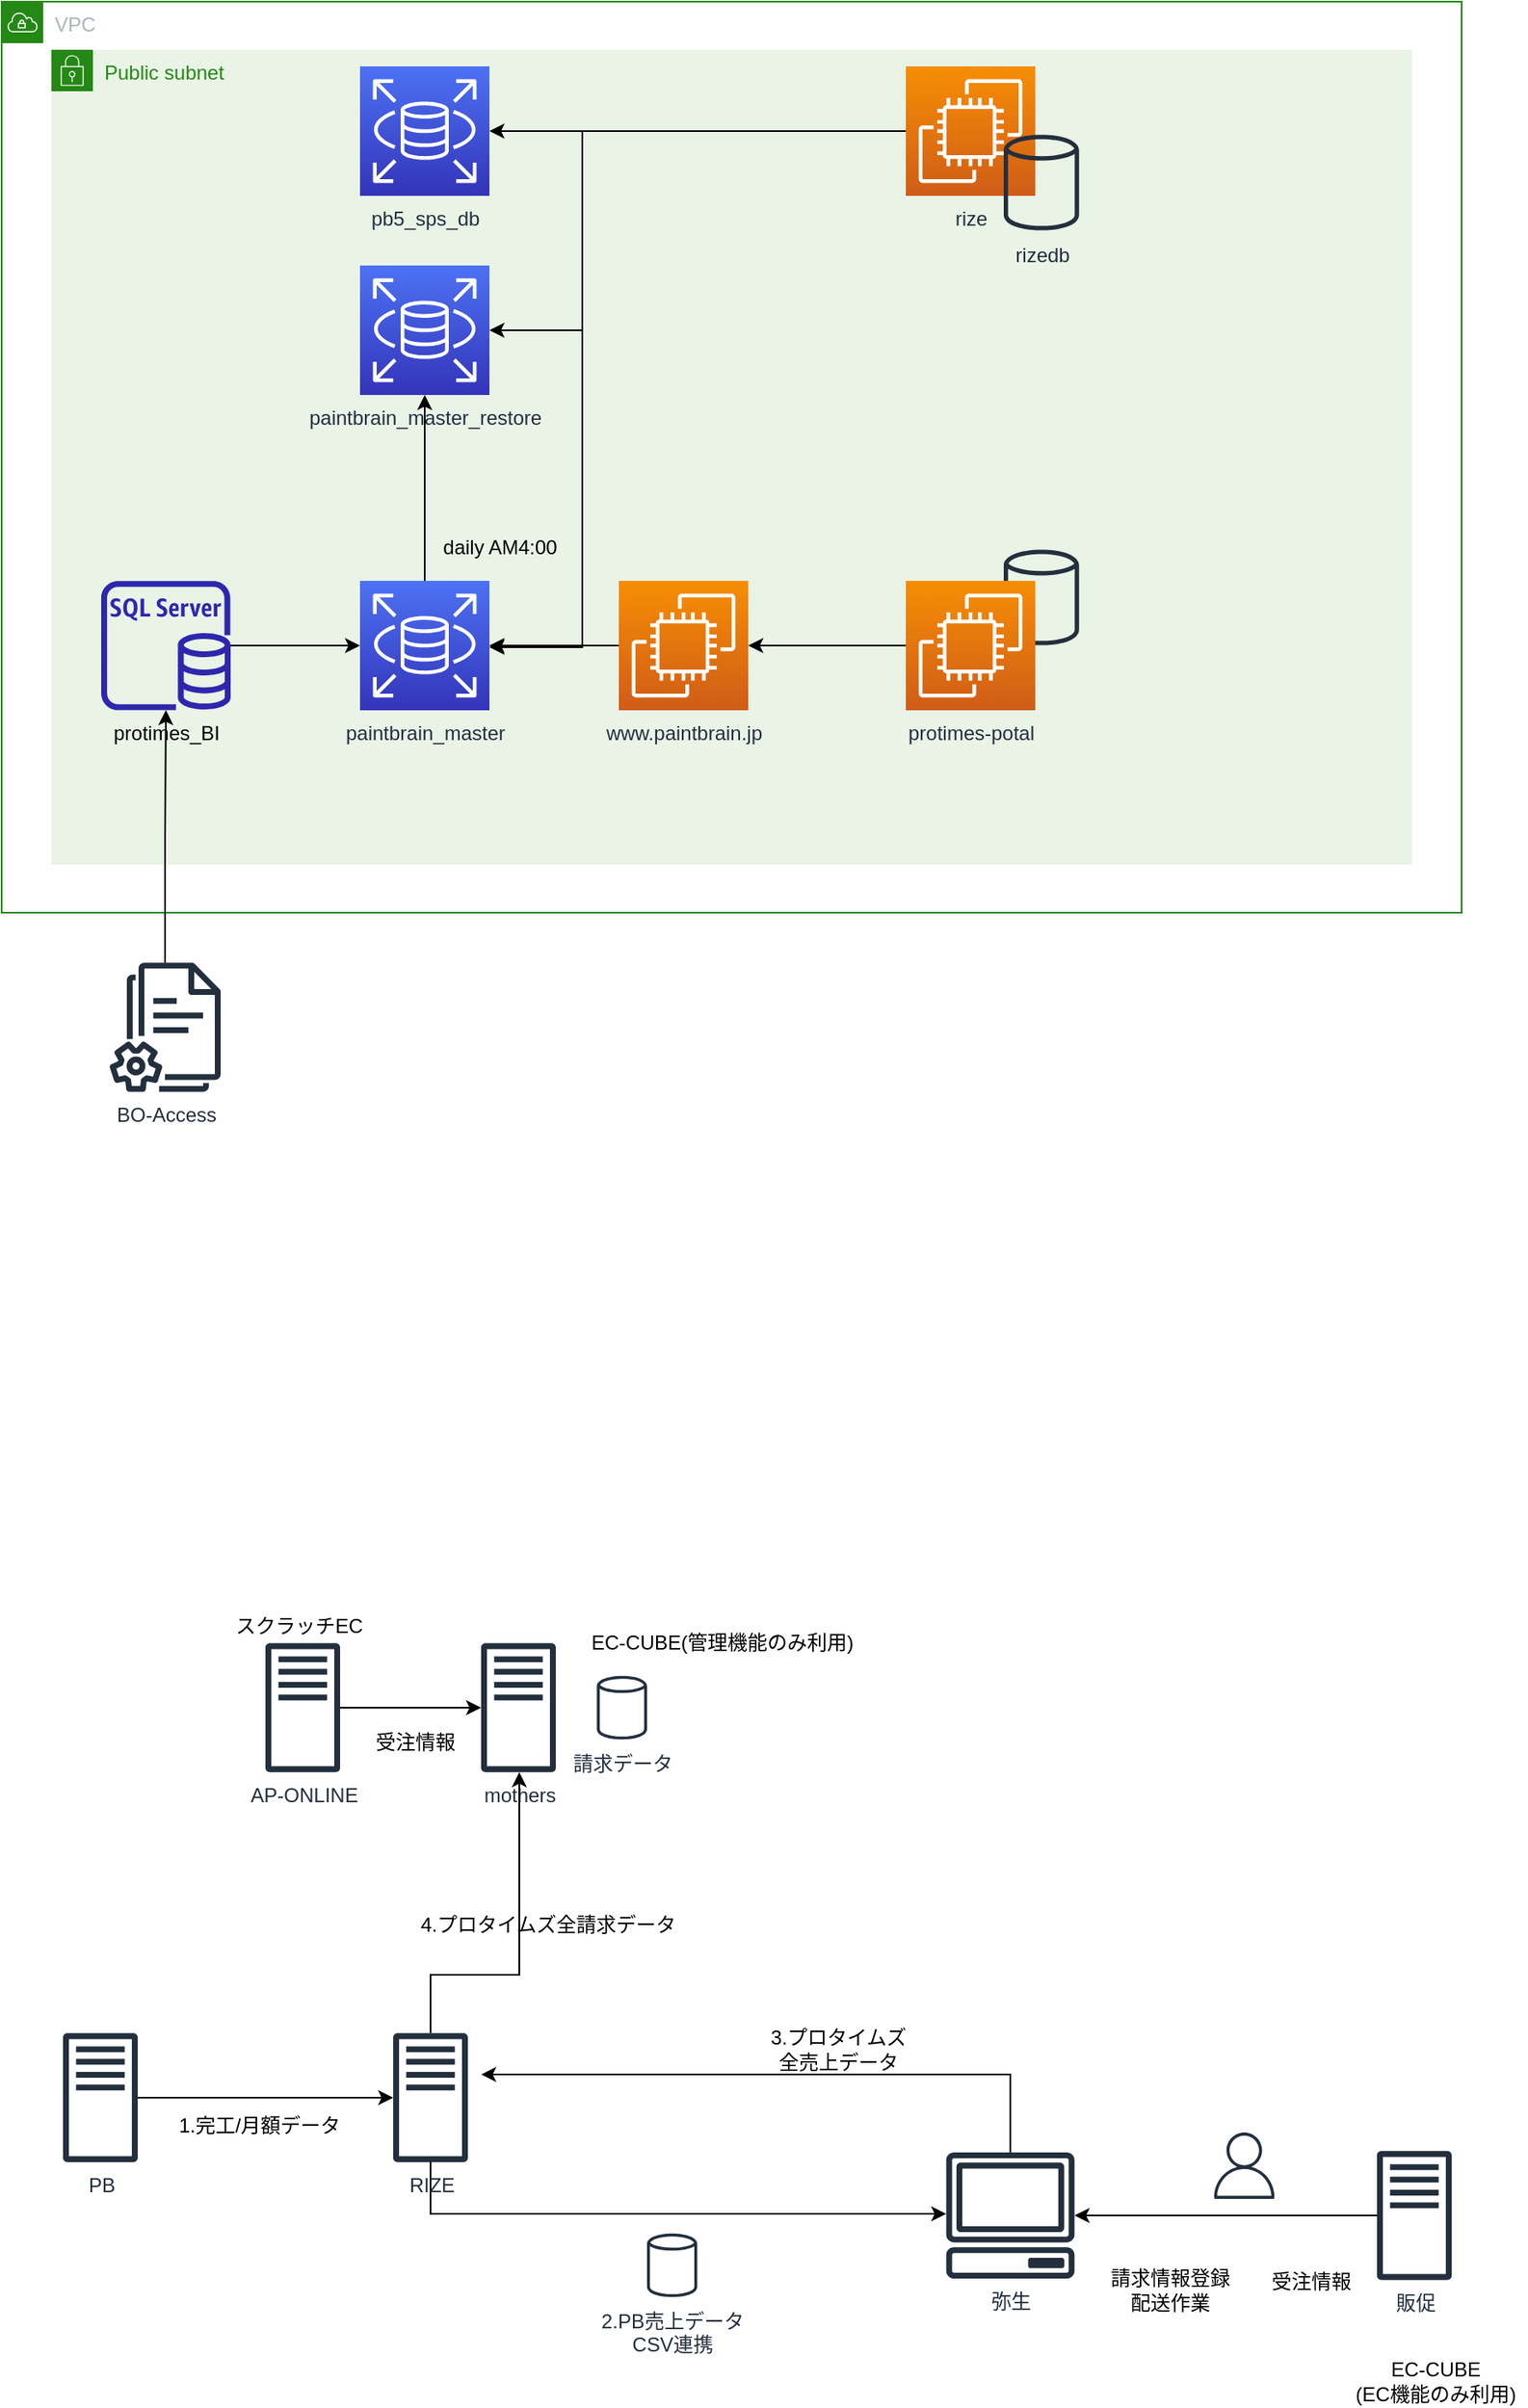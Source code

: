<mxfile version="19.0.0" type="github">
  <diagram id="X_uQk7BK54YbEMtX285s" name="Page-1">
    <mxGraphModel dx="1422" dy="762" grid="1" gridSize="10" guides="1" tooltips="1" connect="1" arrows="1" fold="1" page="1" pageScale="1" pageWidth="1169" pageHeight="1654" math="0" shadow="0">
      <root>
        <mxCell id="0" />
        <mxCell id="1" parent="0" />
        <mxCell id="W94mFD7Sm96_-OhgsIUf-4" value="VPC" style="points=[[0,0],[0.25,0],[0.5,0],[0.75,0],[1,0],[1,0.25],[1,0.5],[1,0.75],[1,1],[0.75,1],[0.5,1],[0.25,1],[0,1],[0,0.75],[0,0.5],[0,0.25]];outlineConnect=0;gradientColor=none;html=1;whiteSpace=wrap;fontSize=12;fontStyle=0;container=1;pointerEvents=0;collapsible=0;recursiveResize=0;shape=mxgraph.aws4.group;grIcon=mxgraph.aws4.group_vpc;strokeColor=#248814;fillColor=none;verticalAlign=top;align=left;spacingLeft=30;fontColor=#AAB7B8;dashed=0;" vertex="1" parent="1">
          <mxGeometry x="40" y="41" width="880" height="549" as="geometry" />
        </mxCell>
        <mxCell id="W94mFD7Sm96_-OhgsIUf-5" value="Public subnet" style="points=[[0,0],[0.25,0],[0.5,0],[0.75,0],[1,0],[1,0.25],[1,0.5],[1,0.75],[1,1],[0.75,1],[0.5,1],[0.25,1],[0,1],[0,0.75],[0,0.5],[0,0.25]];outlineConnect=0;gradientColor=none;html=1;whiteSpace=wrap;fontSize=12;fontStyle=0;container=1;pointerEvents=0;collapsible=0;recursiveResize=0;shape=mxgraph.aws4.group;grIcon=mxgraph.aws4.group_security_group;grStroke=0;strokeColor=#248814;fillColor=#E9F3E6;verticalAlign=top;align=left;spacingLeft=30;fontColor=#248814;dashed=0;" vertex="1" parent="W94mFD7Sm96_-OhgsIUf-4">
          <mxGeometry x="30" y="29" width="820" height="491" as="geometry" />
        </mxCell>
        <mxCell id="W94mFD7Sm96_-OhgsIUf-18" style="edgeStyle=orthogonalEdgeStyle;rounded=0;orthogonalLoop=1;jettySize=auto;html=1;exitX=0.5;exitY=0;exitDx=0;exitDy=0;exitPerimeter=0;" edge="1" parent="W94mFD7Sm96_-OhgsIUf-5" source="W94mFD7Sm96_-OhgsIUf-6" target="W94mFD7Sm96_-OhgsIUf-15">
          <mxGeometry relative="1" as="geometry" />
        </mxCell>
        <mxCell id="W94mFD7Sm96_-OhgsIUf-6" value="paintbrain_master" style="sketch=0;points=[[0,0,0],[0.25,0,0],[0.5,0,0],[0.75,0,0],[1,0,0],[0,1,0],[0.25,1,0],[0.5,1,0],[0.75,1,0],[1,1,0],[0,0.25,0],[0,0.5,0],[0,0.75,0],[1,0.25,0],[1,0.5,0],[1,0.75,0]];outlineConnect=0;fontColor=#232F3E;gradientColor=#4D72F3;gradientDirection=north;fillColor=#3334B9;strokeColor=#ffffff;dashed=0;verticalLabelPosition=bottom;verticalAlign=top;align=center;html=1;fontSize=12;fontStyle=0;aspect=fixed;shape=mxgraph.aws4.resourceIcon;resIcon=mxgraph.aws4.rds;" vertex="1" parent="W94mFD7Sm96_-OhgsIUf-5">
          <mxGeometry x="186" y="320" width="78" height="78" as="geometry" />
        </mxCell>
        <mxCell id="W94mFD7Sm96_-OhgsIUf-23" style="edgeStyle=orthogonalEdgeStyle;rounded=0;orthogonalLoop=1;jettySize=auto;html=1;exitX=0;exitY=0.5;exitDx=0;exitDy=0;exitPerimeter=0;" edge="1" parent="W94mFD7Sm96_-OhgsIUf-5" source="W94mFD7Sm96_-OhgsIUf-7" target="W94mFD7Sm96_-OhgsIUf-6">
          <mxGeometry relative="1" as="geometry" />
        </mxCell>
        <mxCell id="W94mFD7Sm96_-OhgsIUf-7" value="www.paintbrain.jp" style="sketch=0;points=[[0,0,0],[0.25,0,0],[0.5,0,0],[0.75,0,0],[1,0,0],[0,1,0],[0.25,1,0],[0.5,1,0],[0.75,1,0],[1,1,0],[0,0.25,0],[0,0.5,0],[0,0.75,0],[1,0.25,0],[1,0.5,0],[1,0.75,0]];outlineConnect=0;fontColor=#232F3E;gradientColor=#F78E04;gradientDirection=north;fillColor=#D05C17;strokeColor=#ffffff;dashed=0;verticalLabelPosition=bottom;verticalAlign=top;align=center;html=1;fontSize=12;fontStyle=0;aspect=fixed;shape=mxgraph.aws4.resourceIcon;resIcon=mxgraph.aws4.ec2;" vertex="1" parent="W94mFD7Sm96_-OhgsIUf-5">
          <mxGeometry x="342" y="320" width="78" height="78" as="geometry" />
        </mxCell>
        <mxCell id="W94mFD7Sm96_-OhgsIUf-26" style="edgeStyle=orthogonalEdgeStyle;rounded=0;orthogonalLoop=1;jettySize=auto;html=1;exitX=0;exitY=0.5;exitDx=0;exitDy=0;exitPerimeter=0;entryX=1;entryY=0.5;entryDx=0;entryDy=0;entryPerimeter=0;" edge="1" parent="W94mFD7Sm96_-OhgsIUf-5" source="W94mFD7Sm96_-OhgsIUf-12" target="W94mFD7Sm96_-OhgsIUf-14">
          <mxGeometry relative="1" as="geometry" />
        </mxCell>
        <mxCell id="W94mFD7Sm96_-OhgsIUf-27" style="edgeStyle=orthogonalEdgeStyle;rounded=0;orthogonalLoop=1;jettySize=auto;html=1;exitX=0;exitY=0.5;exitDx=0;exitDy=0;exitPerimeter=0;entryX=1;entryY=0.5;entryDx=0;entryDy=0;entryPerimeter=0;" edge="1" parent="W94mFD7Sm96_-OhgsIUf-5" source="W94mFD7Sm96_-OhgsIUf-12" target="W94mFD7Sm96_-OhgsIUf-15">
          <mxGeometry relative="1" as="geometry">
            <Array as="points">
              <mxPoint x="320" y="49" />
              <mxPoint x="320" y="169" />
            </Array>
          </mxGeometry>
        </mxCell>
        <mxCell id="W94mFD7Sm96_-OhgsIUf-12" value="rize" style="sketch=0;points=[[0,0,0],[0.25,0,0],[0.5,0,0],[0.75,0,0],[1,0,0],[0,1,0],[0.25,1,0],[0.5,1,0],[0.75,1,0],[1,1,0],[0,0.25,0],[0,0.5,0],[0,0.75,0],[1,0.25,0],[1,0.5,0],[1,0.75,0]];outlineConnect=0;fontColor=#232F3E;gradientColor=#F78E04;gradientDirection=north;fillColor=#D05C17;strokeColor=#ffffff;dashed=0;verticalLabelPosition=bottom;verticalAlign=top;align=center;html=1;fontSize=12;fontStyle=0;aspect=fixed;shape=mxgraph.aws4.resourceIcon;resIcon=mxgraph.aws4.ec2;" vertex="1" parent="W94mFD7Sm96_-OhgsIUf-5">
          <mxGeometry x="515" y="10" width="78" height="78" as="geometry" />
        </mxCell>
        <mxCell id="W94mFD7Sm96_-OhgsIUf-13" value="rizedb" style="sketch=0;outlineConnect=0;fontColor=#232F3E;gradientColor=none;fillColor=#232F3D;strokeColor=none;dashed=0;verticalLabelPosition=bottom;verticalAlign=top;align=center;html=1;fontSize=12;fontStyle=0;aspect=fixed;pointerEvents=1;shape=mxgraph.aws4.generic_database;" vertex="1" parent="W94mFD7Sm96_-OhgsIUf-5">
          <mxGeometry x="574" y="50" width="45.39" height="60" as="geometry" />
        </mxCell>
        <mxCell id="W94mFD7Sm96_-OhgsIUf-14" value="pb5_sps_db" style="sketch=0;points=[[0,0,0],[0.25,0,0],[0.5,0,0],[0.75,0,0],[1,0,0],[0,1,0],[0.25,1,0],[0.5,1,0],[0.75,1,0],[1,1,0],[0,0.25,0],[0,0.5,0],[0,0.75,0],[1,0.25,0],[1,0.5,0],[1,0.75,0]];outlineConnect=0;fontColor=#232F3E;gradientColor=#4D72F3;gradientDirection=north;fillColor=#3334B9;strokeColor=#ffffff;dashed=0;verticalLabelPosition=bottom;verticalAlign=top;align=center;html=1;fontSize=12;fontStyle=0;aspect=fixed;shape=mxgraph.aws4.resourceIcon;resIcon=mxgraph.aws4.rds;" vertex="1" parent="W94mFD7Sm96_-OhgsIUf-5">
          <mxGeometry x="186" y="10" width="78" height="78" as="geometry" />
        </mxCell>
        <mxCell id="W94mFD7Sm96_-OhgsIUf-15" value="paintbrain_master_restore" style="sketch=0;points=[[0,0,0],[0.25,0,0],[0.5,0,0],[0.75,0,0],[1,0,0],[0,1,0],[0.25,1,0],[0.5,1,0],[0.75,1,0],[1,1,0],[0,0.25,0],[0,0.5,0],[0,0.75,0],[1,0.25,0],[1,0.5,0],[1,0.75,0]];outlineConnect=0;fontColor=#232F3E;gradientColor=#4D72F3;gradientDirection=north;fillColor=#3334B9;strokeColor=#ffffff;dashed=0;verticalLabelPosition=bottom;verticalAlign=top;align=center;html=1;fontSize=12;fontStyle=0;aspect=fixed;shape=mxgraph.aws4.resourceIcon;resIcon=mxgraph.aws4.rds;" vertex="1" parent="W94mFD7Sm96_-OhgsIUf-5">
          <mxGeometry x="186" y="130" width="78" height="78" as="geometry" />
        </mxCell>
        <mxCell id="W94mFD7Sm96_-OhgsIUf-11" value="" style="sketch=0;outlineConnect=0;fontColor=#232F3E;gradientColor=none;fillColor=#232F3D;strokeColor=none;dashed=0;verticalLabelPosition=bottom;verticalAlign=top;align=center;html=1;fontSize=12;fontStyle=0;aspect=fixed;pointerEvents=1;shape=mxgraph.aws4.generic_database;" vertex="1" parent="W94mFD7Sm96_-OhgsIUf-5">
          <mxGeometry x="574.01" y="300" width="45.38" height="60" as="geometry" />
        </mxCell>
        <mxCell id="W94mFD7Sm96_-OhgsIUf-22" style="edgeStyle=orthogonalEdgeStyle;rounded=0;orthogonalLoop=1;jettySize=auto;html=1;exitX=0;exitY=0.5;exitDx=0;exitDy=0;exitPerimeter=0;entryX=1;entryY=0.5;entryDx=0;entryDy=0;entryPerimeter=0;" edge="1" parent="W94mFD7Sm96_-OhgsIUf-5" source="W94mFD7Sm96_-OhgsIUf-10" target="W94mFD7Sm96_-OhgsIUf-7">
          <mxGeometry relative="1" as="geometry" />
        </mxCell>
        <mxCell id="W94mFD7Sm96_-OhgsIUf-10" value="protimes-potal" style="sketch=0;points=[[0,0,0],[0.25,0,0],[0.5,0,0],[0.75,0,0],[1,0,0],[0,1,0],[0.25,1,0],[0.5,1,0],[0.75,1,0],[1,1,0],[0,0.25,0],[0,0.5,0],[0,0.75,0],[1,0.25,0],[1,0.5,0],[1,0.75,0]];outlineConnect=0;fontColor=#232F3E;gradientColor=#F78E04;gradientDirection=north;fillColor=#D05C17;strokeColor=#ffffff;dashed=0;verticalLabelPosition=bottom;verticalAlign=top;align=center;html=1;fontSize=12;fontStyle=0;aspect=fixed;shape=mxgraph.aws4.resourceIcon;resIcon=mxgraph.aws4.ec2;" vertex="1" parent="W94mFD7Sm96_-OhgsIUf-5">
          <mxGeometry x="515" y="320" width="78" height="78" as="geometry" />
        </mxCell>
        <mxCell id="W94mFD7Sm96_-OhgsIUf-19" value="daily AM4:00" style="text;html=1;align=center;verticalAlign=middle;resizable=0;points=[];autosize=1;strokeColor=none;fillColor=none;" vertex="1" parent="W94mFD7Sm96_-OhgsIUf-5">
          <mxGeometry x="230" y="290" width="80" height="20" as="geometry" />
        </mxCell>
        <mxCell id="W94mFD7Sm96_-OhgsIUf-1" value="&lt;span style=&quot;color: rgb(0, 0, 0);&quot;&gt;protimes_BI&lt;/span&gt;" style="sketch=0;outlineConnect=0;fontColor=#232F3E;gradientColor=none;fillColor=#2E27AD;strokeColor=none;dashed=0;verticalLabelPosition=bottom;verticalAlign=top;align=center;html=1;fontSize=12;fontStyle=0;aspect=fixed;pointerEvents=1;shape=mxgraph.aws4.rds_sql_server_instance;" vertex="1" parent="W94mFD7Sm96_-OhgsIUf-5">
          <mxGeometry x="30" y="320" width="78" height="78" as="geometry" />
        </mxCell>
        <mxCell id="W94mFD7Sm96_-OhgsIUf-21" style="edgeStyle=orthogonalEdgeStyle;rounded=0;orthogonalLoop=1;jettySize=auto;html=1;entryX=0;entryY=0.5;entryDx=0;entryDy=0;entryPerimeter=0;" edge="1" parent="W94mFD7Sm96_-OhgsIUf-5" source="W94mFD7Sm96_-OhgsIUf-1" target="W94mFD7Sm96_-OhgsIUf-6">
          <mxGeometry relative="1" as="geometry">
            <mxPoint x="78.5" y="560.12" as="sourcePoint" />
            <mxPoint x="79" y="407.902" as="targetPoint" />
            <Array as="points" />
          </mxGeometry>
        </mxCell>
        <mxCell id="W94mFD7Sm96_-OhgsIUf-24" style="edgeStyle=orthogonalEdgeStyle;rounded=0;orthogonalLoop=1;jettySize=auto;html=1;exitX=0;exitY=0.5;exitDx=0;exitDy=0;exitPerimeter=0;" edge="1" parent="W94mFD7Sm96_-OhgsIUf-5" source="W94mFD7Sm96_-OhgsIUf-12" target="W94mFD7Sm96_-OhgsIUf-6">
          <mxGeometry relative="1" as="geometry">
            <mxPoint x="260" y="360" as="targetPoint" />
            <Array as="points">
              <mxPoint x="320" y="49" />
              <mxPoint x="320" y="360" />
            </Array>
          </mxGeometry>
        </mxCell>
        <mxCell id="W94mFD7Sm96_-OhgsIUf-3" value="BO-Access" style="sketch=0;outlineConnect=0;fontColor=#232F3E;gradientColor=none;fillColor=#232F3D;strokeColor=none;dashed=0;verticalLabelPosition=bottom;verticalAlign=top;align=center;html=1;fontSize=12;fontStyle=0;aspect=fixed;pointerEvents=1;shape=mxgraph.aws4.documents2;" vertex="1" parent="1">
          <mxGeometry x="105" y="620" width="67" height="78" as="geometry" />
        </mxCell>
        <mxCell id="W94mFD7Sm96_-OhgsIUf-20" style="edgeStyle=orthogonalEdgeStyle;rounded=0;orthogonalLoop=1;jettySize=auto;html=1;" edge="1" parent="1" source="W94mFD7Sm96_-OhgsIUf-3" target="W94mFD7Sm96_-OhgsIUf-1">
          <mxGeometry relative="1" as="geometry">
            <mxPoint x="305" y="400" as="sourcePoint" />
            <mxPoint x="305" y="288" as="targetPoint" />
          </mxGeometry>
        </mxCell>
        <mxCell id="W94mFD7Sm96_-OhgsIUf-28" value="mothers" style="sketch=0;outlineConnect=0;fontColor=#232F3E;gradientColor=none;fillColor=#232F3D;strokeColor=none;dashed=0;verticalLabelPosition=bottom;verticalAlign=top;align=center;html=1;fontSize=12;fontStyle=0;aspect=fixed;pointerEvents=1;shape=mxgraph.aws4.traditional_server;" vertex="1" parent="1">
          <mxGeometry x="329" y="1030" width="45" height="78" as="geometry" />
        </mxCell>
        <mxCell id="W94mFD7Sm96_-OhgsIUf-29" value="請求データ" style="sketch=0;outlineConnect=0;fontColor=#232F3E;gradientColor=none;fillColor=#232F3D;strokeColor=none;dashed=0;verticalLabelPosition=bottom;verticalAlign=top;align=center;html=1;fontSize=12;fontStyle=0;aspect=fixed;pointerEvents=1;shape=mxgraph.aws4.generic_database;" vertex="1" parent="1">
          <mxGeometry x="398.74" y="1049" width="30.26" height="40" as="geometry" />
        </mxCell>
        <mxCell id="W94mFD7Sm96_-OhgsIUf-30" value="EC-CUBE(管理機能のみ利用)" style="text;html=1;align=center;verticalAlign=middle;resizable=0;points=[];autosize=1;strokeColor=none;fillColor=none;" vertex="1" parent="1">
          <mxGeometry x="389" y="1020" width="170" height="20" as="geometry" />
        </mxCell>
        <mxCell id="W94mFD7Sm96_-OhgsIUf-36" style="edgeStyle=orthogonalEdgeStyle;rounded=0;orthogonalLoop=1;jettySize=auto;html=1;" edge="1" parent="1">
          <mxGeometry relative="1" as="geometry">
            <mxPoint x="298.5" y="1341.837" as="sourcePoint" />
            <mxPoint x="609.335" y="1374" as="targetPoint" />
            <Array as="points">
              <mxPoint x="299" y="1374" />
            </Array>
          </mxGeometry>
        </mxCell>
        <mxCell id="W94mFD7Sm96_-OhgsIUf-57" style="edgeStyle=orthogonalEdgeStyle;rounded=0;orthogonalLoop=1;jettySize=auto;html=1;" edge="1" parent="1" source="W94mFD7Sm96_-OhgsIUf-31" target="W94mFD7Sm96_-OhgsIUf-28">
          <mxGeometry relative="1" as="geometry">
            <Array as="points">
              <mxPoint x="299" y="1230" />
              <mxPoint x="352" y="1230" />
            </Array>
          </mxGeometry>
        </mxCell>
        <mxCell id="W94mFD7Sm96_-OhgsIUf-31" value="RIZE" style="sketch=0;outlineConnect=0;fontColor=#232F3E;gradientColor=none;fillColor=#232F3D;strokeColor=none;dashed=0;verticalLabelPosition=bottom;verticalAlign=top;align=center;html=1;fontSize=12;fontStyle=0;aspect=fixed;pointerEvents=1;shape=mxgraph.aws4.traditional_server;" vertex="1" parent="1">
          <mxGeometry x="276" y="1265" width="45" height="78" as="geometry" />
        </mxCell>
        <mxCell id="W94mFD7Sm96_-OhgsIUf-56" style="edgeStyle=orthogonalEdgeStyle;rounded=0;orthogonalLoop=1;jettySize=auto;html=1;entryX=1.178;entryY=0.32;entryDx=0;entryDy=0;entryPerimeter=0;" edge="1" parent="1" source="W94mFD7Sm96_-OhgsIUf-34" target="W94mFD7Sm96_-OhgsIUf-31">
          <mxGeometry relative="1" as="geometry">
            <Array as="points">
              <mxPoint x="648" y="1290" />
            </Array>
          </mxGeometry>
        </mxCell>
        <mxCell id="W94mFD7Sm96_-OhgsIUf-34" value="弥生" style="sketch=0;outlineConnect=0;fontColor=#232F3E;gradientColor=none;fillColor=#232F3D;strokeColor=none;dashed=0;verticalLabelPosition=bottom;verticalAlign=top;align=center;html=1;fontSize=12;fontStyle=0;aspect=fixed;pointerEvents=1;shape=mxgraph.aws4.client;" vertex="1" parent="1">
          <mxGeometry x="609" y="1337" width="78" height="76" as="geometry" />
        </mxCell>
        <mxCell id="W94mFD7Sm96_-OhgsIUf-35" value="2.PB売上データ&lt;br&gt;CSV連携" style="sketch=0;outlineConnect=0;fontColor=#232F3E;gradientColor=none;fillColor=#232F3D;strokeColor=none;dashed=0;verticalLabelPosition=bottom;verticalAlign=top;align=center;html=1;fontSize=12;fontStyle=0;aspect=fixed;pointerEvents=1;shape=mxgraph.aws4.generic_database;" vertex="1" parent="1">
          <mxGeometry x="429" y="1385" width="30.26" height="40" as="geometry" />
        </mxCell>
        <mxCell id="W94mFD7Sm96_-OhgsIUf-38" style="edgeStyle=orthogonalEdgeStyle;rounded=0;orthogonalLoop=1;jettySize=auto;html=1;" edge="1" parent="1" source="W94mFD7Sm96_-OhgsIUf-37" target="W94mFD7Sm96_-OhgsIUf-28">
          <mxGeometry relative="1" as="geometry" />
        </mxCell>
        <mxCell id="W94mFD7Sm96_-OhgsIUf-37" value="AP-ONLINE" style="sketch=0;outlineConnect=0;fontColor=#232F3E;gradientColor=none;fillColor=#232F3D;strokeColor=none;dashed=0;verticalLabelPosition=bottom;verticalAlign=top;align=center;html=1;fontSize=12;fontStyle=0;aspect=fixed;pointerEvents=1;shape=mxgraph.aws4.traditional_server;" vertex="1" parent="1">
          <mxGeometry x="199" y="1030" width="45" height="78" as="geometry" />
        </mxCell>
        <mxCell id="W94mFD7Sm96_-OhgsIUf-39" value="受注情報" style="text;html=1;align=center;verticalAlign=middle;resizable=0;points=[];autosize=1;strokeColor=none;fillColor=none;" vertex="1" parent="1">
          <mxGeometry x="259" y="1080" width="60" height="20" as="geometry" />
        </mxCell>
        <mxCell id="W94mFD7Sm96_-OhgsIUf-40" value="EC-CUBE&lt;br&gt;(EC機能のみ利用)" style="text;html=1;align=center;verticalAlign=middle;resizable=0;points=[];autosize=1;strokeColor=none;fillColor=none;" vertex="1" parent="1">
          <mxGeometry x="849" y="1460" width="110" height="30" as="geometry" />
        </mxCell>
        <mxCell id="W94mFD7Sm96_-OhgsIUf-47" style="edgeStyle=orthogonalEdgeStyle;rounded=0;orthogonalLoop=1;jettySize=auto;html=1;startArrow=none;" edge="1" parent="1" source="W94mFD7Sm96_-OhgsIUf-41" target="W94mFD7Sm96_-OhgsIUf-34">
          <mxGeometry relative="1" as="geometry">
            <mxPoint x="785.7" y="1375" as="sourcePoint" />
            <mxPoint x="709" y="1365" as="targetPoint" />
          </mxGeometry>
        </mxCell>
        <mxCell id="W94mFD7Sm96_-OhgsIUf-41" value="販促" style="sketch=0;outlineConnect=0;fontColor=#232F3E;gradientColor=none;fillColor=#232F3D;strokeColor=none;dashed=0;verticalLabelPosition=bottom;verticalAlign=top;align=center;html=1;fontSize=12;fontStyle=0;aspect=fixed;pointerEvents=1;shape=mxgraph.aws4.traditional_server;" vertex="1" parent="1">
          <mxGeometry x="869" y="1336" width="45" height="78" as="geometry" />
        </mxCell>
        <mxCell id="W94mFD7Sm96_-OhgsIUf-44" value="スクラッチEC" style="text;html=1;align=center;verticalAlign=middle;resizable=0;points=[];autosize=1;strokeColor=none;fillColor=none;" vertex="1" parent="1">
          <mxGeometry x="174" y="1010" width="90" height="20" as="geometry" />
        </mxCell>
        <mxCell id="W94mFD7Sm96_-OhgsIUf-48" value="" style="sketch=0;outlineConnect=0;fontColor=#232F3E;gradientColor=none;fillColor=#232F3D;strokeColor=none;dashed=0;verticalLabelPosition=bottom;verticalAlign=top;align=center;html=1;fontSize=12;fontStyle=0;aspect=fixed;pointerEvents=1;shape=mxgraph.aws4.user;" vertex="1" parent="1">
          <mxGeometry x="769" y="1325" width="40" height="40" as="geometry" />
        </mxCell>
        <mxCell id="W94mFD7Sm96_-OhgsIUf-49" value="請求情報登録&lt;br&gt;配送作業" style="text;html=1;align=center;verticalAlign=middle;resizable=0;points=[];autosize=1;strokeColor=none;fillColor=none;" vertex="1" parent="1">
          <mxGeometry x="699" y="1405" width="90" height="30" as="geometry" />
        </mxCell>
        <mxCell id="W94mFD7Sm96_-OhgsIUf-51" value="受注情報" style="text;html=1;align=center;verticalAlign=middle;resizable=0;points=[];autosize=1;strokeColor=none;fillColor=none;" vertex="1" parent="1">
          <mxGeometry x="799" y="1405" width="60" height="20" as="geometry" />
        </mxCell>
        <mxCell id="W94mFD7Sm96_-OhgsIUf-52" value="3.プロタイムズ&lt;br&gt;全売上データ" style="text;html=1;align=center;verticalAlign=middle;resizable=0;points=[];autosize=1;strokeColor=none;fillColor=none;" vertex="1" parent="1">
          <mxGeometry x="494" y="1260" width="100" height="30" as="geometry" />
        </mxCell>
        <mxCell id="W94mFD7Sm96_-OhgsIUf-54" style="edgeStyle=orthogonalEdgeStyle;rounded=0;orthogonalLoop=1;jettySize=auto;html=1;" edge="1" parent="1" source="W94mFD7Sm96_-OhgsIUf-53" target="W94mFD7Sm96_-OhgsIUf-31">
          <mxGeometry relative="1" as="geometry" />
        </mxCell>
        <mxCell id="W94mFD7Sm96_-OhgsIUf-53" value="PB" style="sketch=0;outlineConnect=0;fontColor=#232F3E;gradientColor=none;fillColor=#232F3D;strokeColor=none;dashed=0;verticalLabelPosition=bottom;verticalAlign=top;align=center;html=1;fontSize=12;fontStyle=0;aspect=fixed;pointerEvents=1;shape=mxgraph.aws4.traditional_server;" vertex="1" parent="1">
          <mxGeometry x="77" y="1265" width="45" height="78" as="geometry" />
        </mxCell>
        <mxCell id="W94mFD7Sm96_-OhgsIUf-55" value="1.完工/月額データ" style="text;html=1;align=center;verticalAlign=middle;resizable=0;points=[];autosize=1;strokeColor=none;fillColor=none;" vertex="1" parent="1">
          <mxGeometry x="140" y="1311" width="110" height="20" as="geometry" />
        </mxCell>
        <mxCell id="W94mFD7Sm96_-OhgsIUf-58" value="4.プロタイムズ全請求データ" style="text;html=1;align=center;verticalAlign=middle;resizable=0;points=[];autosize=1;strokeColor=none;fillColor=none;" vertex="1" parent="1">
          <mxGeometry x="284" y="1190" width="170" height="20" as="geometry" />
        </mxCell>
      </root>
    </mxGraphModel>
  </diagram>
</mxfile>
